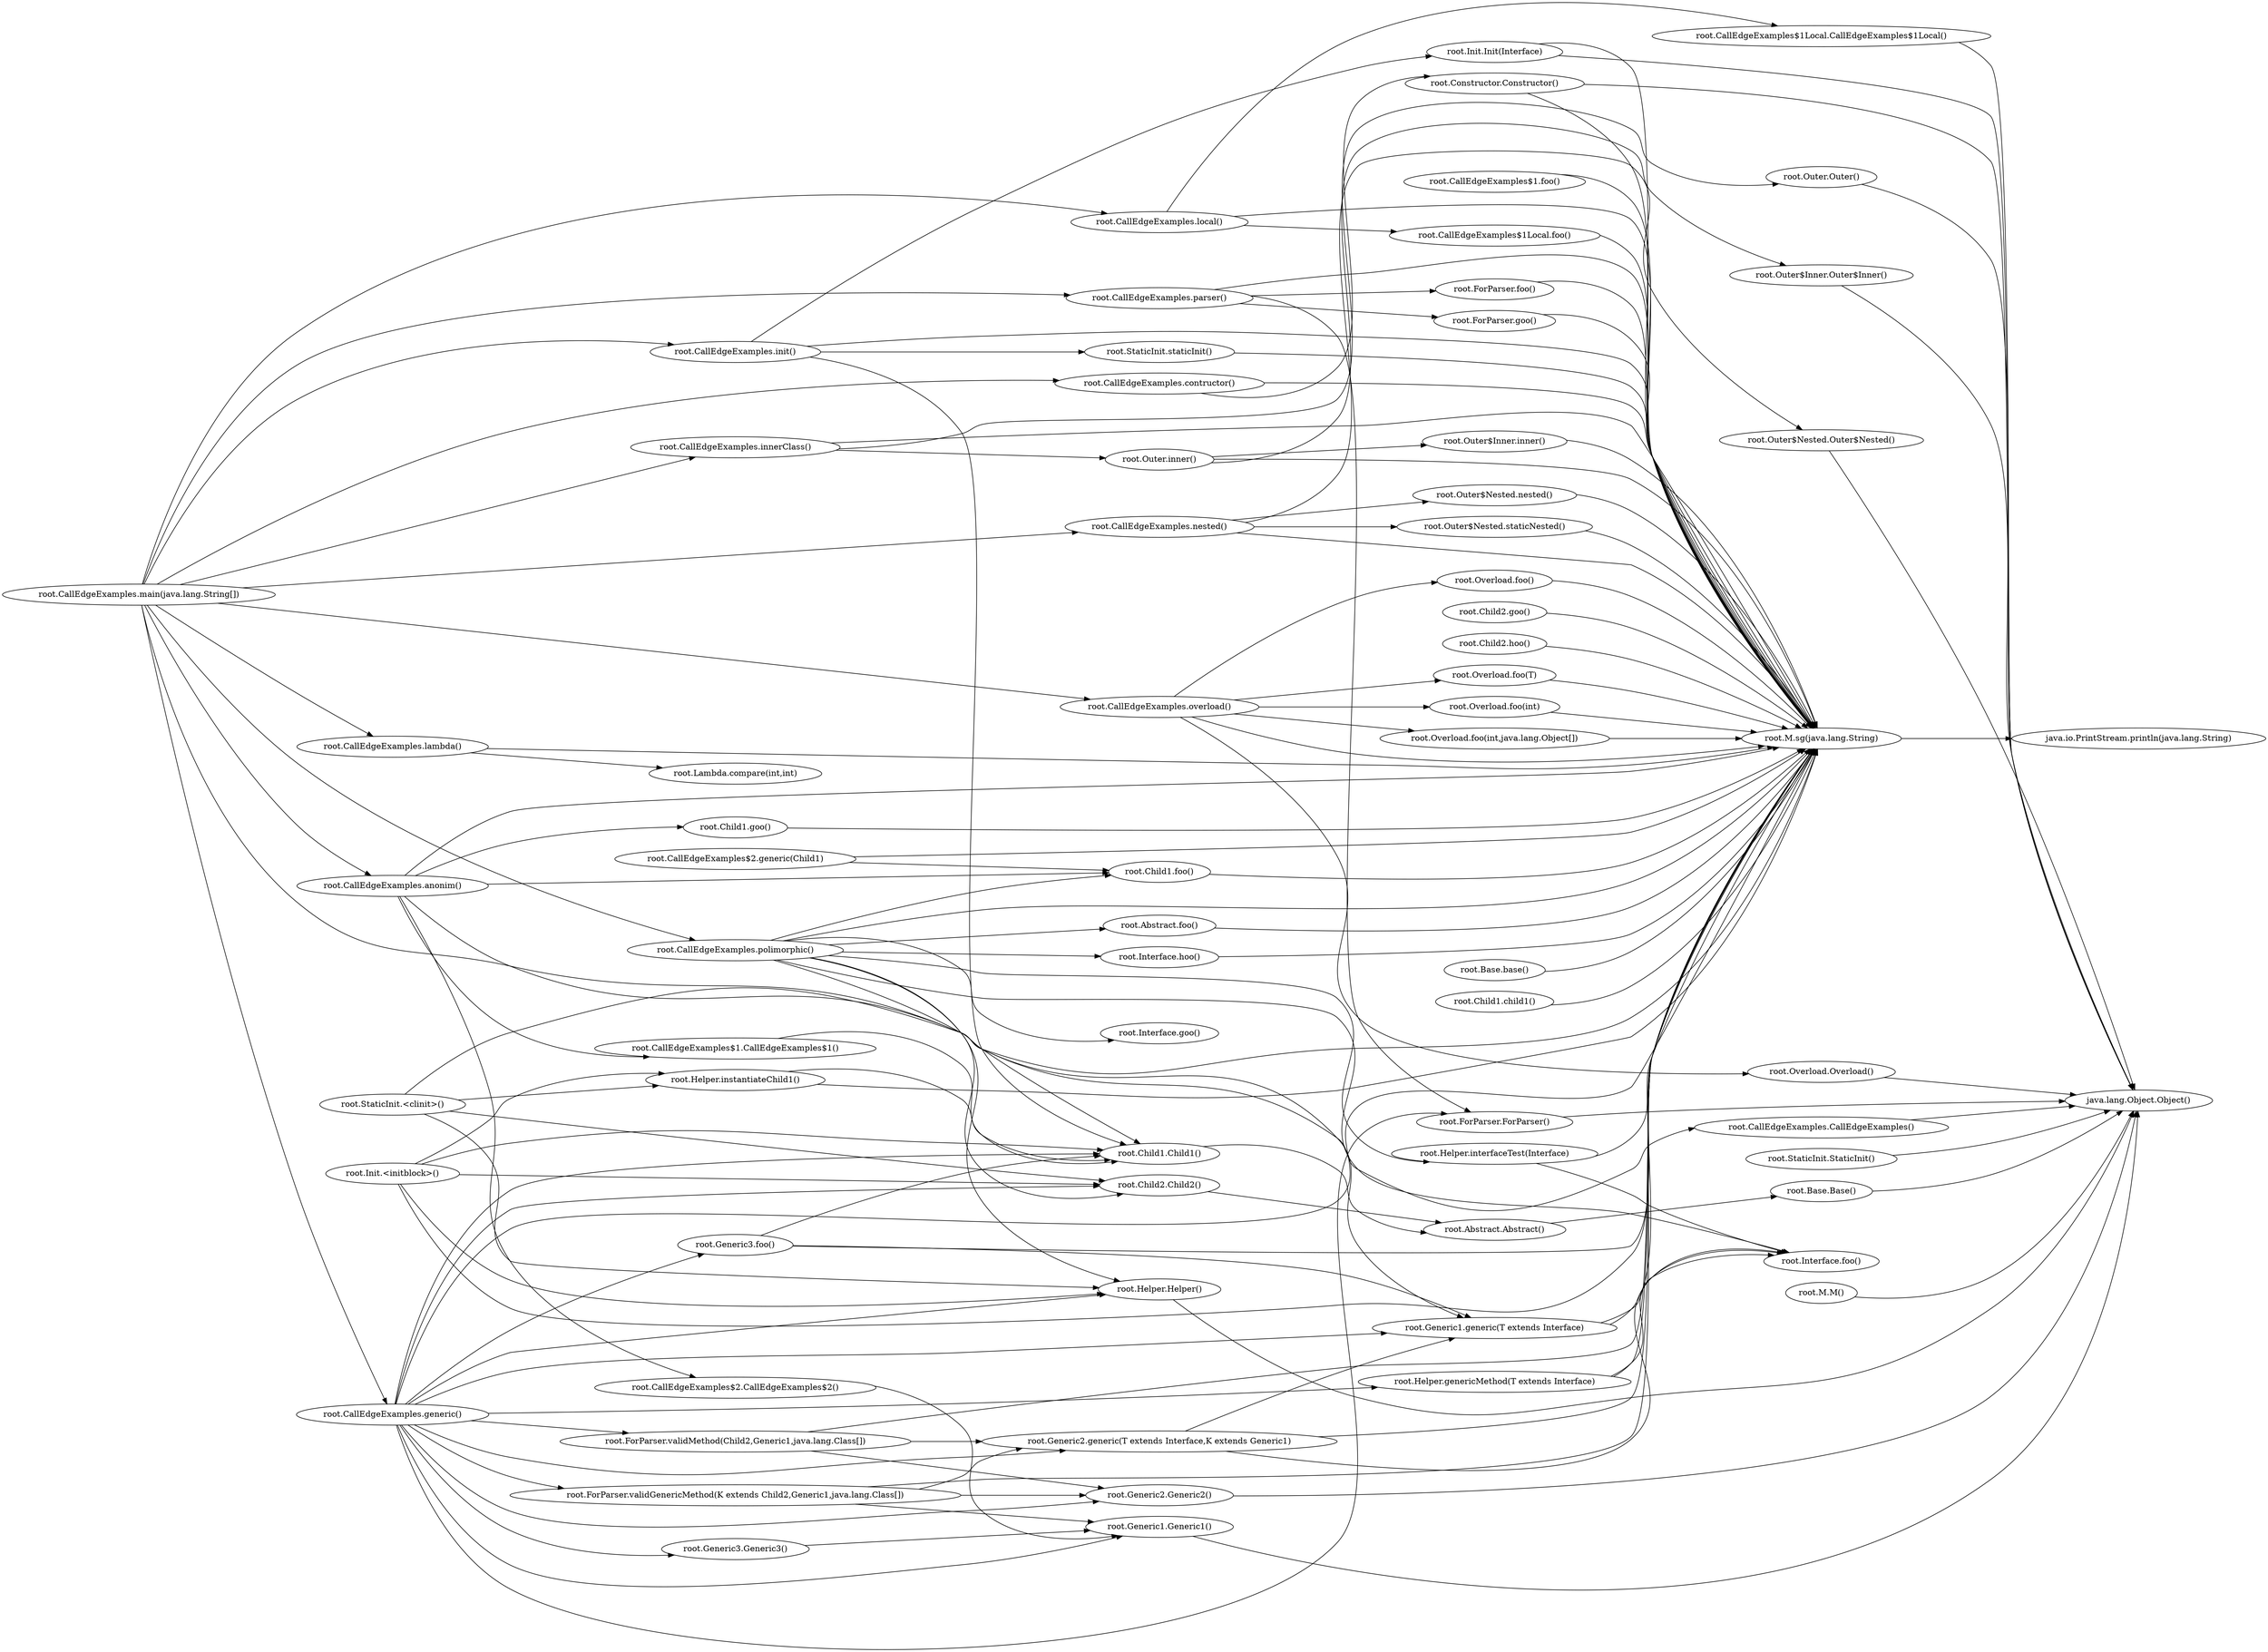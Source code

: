 digraph graphname {
rankdir="LR";
69 [label="root.StaticInit.<clinit>()"]
64 [label="root.Init.<initblock>()"]
0 [label="root.Abstract.Abstract()"]
1 [label="root.Base.Base()"]
29 [label="root.CallEdgeExamples$1.CallEdgeExamples$1()"]
39 [label="root.CallEdgeExamples$1Local.CallEdgeExamples$1Local()"]
32 [label="root.CallEdgeExamples$2.CallEdgeExamples$2()"]
6 [label="root.CallEdgeExamples.CallEdgeExamples()"]
19 [label="root.Child1.Child1()"]
24 [label="root.Child2.Child2()"]
51 [label="root.Constructor.Constructor()"]
45 [label="root.ForParser.ForParser()"]
33 [label="root.Generic1.Generic1()"]
41 [label="root.Generic2.Generic2()"]
43 [label="root.Generic3.Generic3()"]
25 [label="root.Helper.Helper()"]
49 [label="root.Init.Init(Interface)"]
65 [label="root.M.M()"]
67 [label="root.Outer$Inner.Outer$Inner()"]
36 [label="root.Outer$Nested.Outer$Nested()"]
27 [label="root.Outer.Outer()"]
53 [label="root.Overload.Overload()"]
70 [label="root.StaticInit.StaticInit()"]
10 [label="root.CallEdgeExamples.anonim()"]
5 [label="root.Base.base()"]
60 [label="root.Child1.child1()"]
52 [label="root.Lambda.compare(int,int)"]
16 [label="root.CallEdgeExamples.contructor()"]
2 [label="root.Abstract.foo()"]
23 [label="root.Child1.foo()"]
20 [label="root.Interface.foo()"]
30 [label="root.CallEdgeExamples$1.foo()"]
40 [label="root.CallEdgeExamples$1Local.foo()"]
44 [label="root.Generic3.foo()"]
58 [label="root.ForParser.foo()"]
54 [label="root.Overload.foo()"]
56 [label="root.Overload.foo(T)"]
55 [label="root.Overload.foo(int)"]
57 [label="root.Overload.foo(int,java.lang.Object[])"]
13 [label="root.CallEdgeExamples.generic()"]
34 [label="root.CallEdgeExamples$2.generic(Child1)"]
35 [label="root.Generic1.generic(T extends Interface)"]
42 [label="root.Generic2.generic(T extends Interface,K extends Generic1)"]
48 [label="root.Helper.genericMethod(T extends Interface)"]
31 [label="root.Child1.goo()"]
21 [label="root.Interface.goo()"]
61 [label="root.Child2.goo()"]
59 [label="root.ForParser.goo()"]
22 [label="root.Interface.hoo()"]
62 [label="root.Child2.hoo()"]
14 [label="root.CallEdgeExamples.init()"]
28 [label="root.Outer.inner()"]
68 [label="root.Outer$Inner.inner()"]
9 [label="root.CallEdgeExamples.innerClass()"]
63 [label="root.Helper.instantiateChild1()"]
26 [label="root.Helper.interfaceTest(Interface)"]
4 [label="java.lang.Object.Object()"]
15 [label="root.CallEdgeExamples.lambda()"]
12 [label="root.CallEdgeExamples.local()"]
7 [label="root.CallEdgeExamples.main(java.lang.String[])"]
11 [label="root.CallEdgeExamples.nested()"]
37 [label="root.Outer$Nested.nested()"]
17 [label="root.CallEdgeExamples.overload()"]
18 [label="root.CallEdgeExamples.parser()"]
8 [label="root.CallEdgeExamples.polimorphic()"]
66 [label="java.io.PrintStream.println(java.lang.String)"]
3 [label="root.M.sg(java.lang.String)"]
50 [label="root.StaticInit.staticInit()"]
38 [label="root.Outer$Nested.staticNested()"]
47 [label="root.ForParser.validGenericMethod(K extends Child2,Generic1,java.lang.Class[])"]
46 [label="root.ForParser.validMethod(Child2,Generic1,java.lang.Class[])"]
0 -> 1
1 -> 4
2 -> 3
3 -> 66
5 -> 3
6 -> 4
7 -> 6
7 -> 8
7 -> 9
7 -> 10
7 -> 11
7 -> 12
7 -> 13
7 -> 14
7 -> 15
7 -> 16
7 -> 17
7 -> 18
8 -> 2
8 -> 3
8 -> 19
8 -> 20
8 -> 21
8 -> 22
8 -> 23
8 -> 24
8 -> 25
8 -> 26
9 -> 3
9 -> 27
9 -> 28
10 -> 3
10 -> 23
10 -> 29
10 -> 31
10 -> 32
10 -> 35
11 -> 3
11 -> 36
11 -> 37
11 -> 38
12 -> 3
12 -> 39
12 -> 40
13 -> 3
13 -> 19
13 -> 24
13 -> 25
13 -> 33
13 -> 35
13 -> 41
13 -> 42
13 -> 43
13 -> 44
13 -> 45
13 -> 46
13 -> 47
13 -> 48
14 -> 3
14 -> 19
14 -> 49
14 -> 50
15 -> 3
15 -> 52
16 -> 3
16 -> 51
17 -> 3
17 -> 53
17 -> 54
17 -> 55
17 -> 56
17 -> 57
18 -> 3
18 -> 45
18 -> 58
18 -> 59
19 -> 0
22 -> 3
23 -> 3
24 -> 0
25 -> 4
26 -> 3
26 -> 20
27 -> 4
28 -> 3
28 -> 67
28 -> 68
29 -> 19
30 -> 3
31 -> 3
32 -> 33
33 -> 4
34 -> 3
34 -> 23
35 -> 3
35 -> 20
36 -> 4
37 -> 3
38 -> 3
39 -> 4
40 -> 3
41 -> 4
42 -> 3
42 -> 20
42 -> 35
43 -> 33
44 -> 3
44 -> 19
44 -> 35
45 -> 4
46 -> 3
46 -> 41
46 -> 42
47 -> 3
47 -> 33
47 -> 41
47 -> 42
48 -> 3
48 -> 20
49 -> 3
49 -> 4
50 -> 3
51 -> 3
51 -> 4
53 -> 4
54 -> 3
55 -> 3
56 -> 3
57 -> 3
58 -> 3
59 -> 3
60 -> 3
61 -> 3
62 -> 3
63 -> 3
63 -> 19
64 -> 3
64 -> 19
64 -> 24
64 -> 25
64 -> 63
65 -> 4
67 -> 4
68 -> 3
69 -> 3
69 -> 24
69 -> 25
69 -> 63
70 -> 4
}
